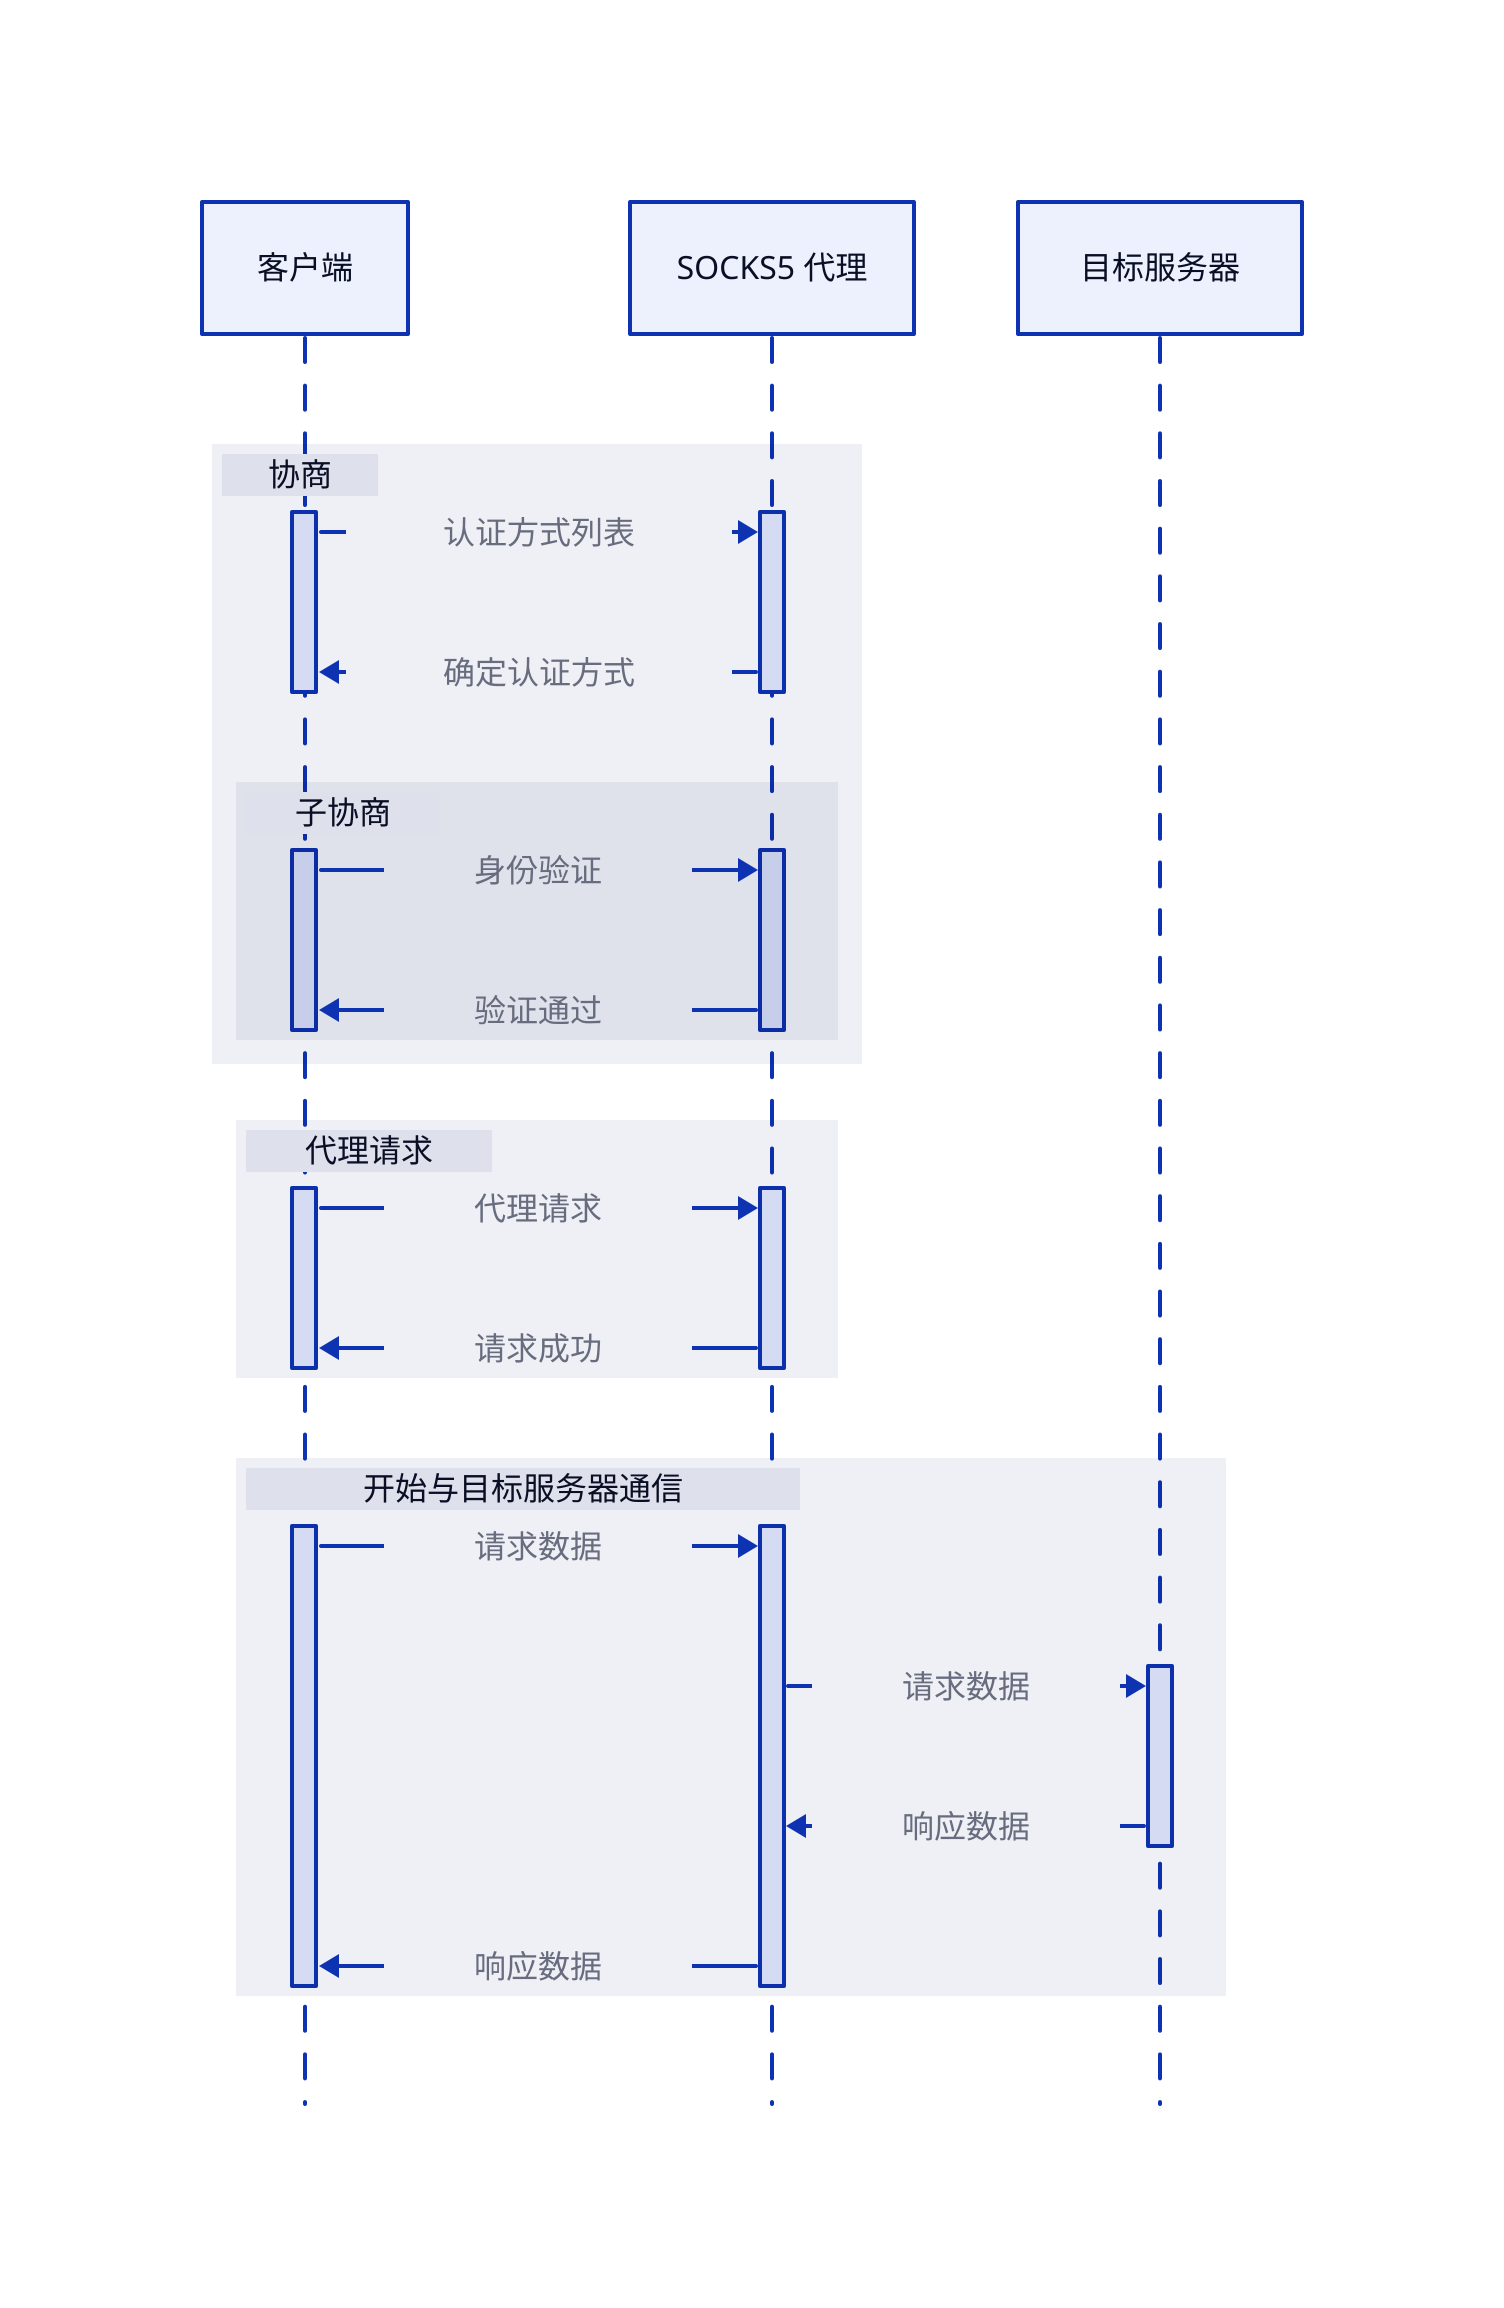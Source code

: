 shape: sequence_diagram
client: 客户端
proxy: SOCKS5 代理
dst: 目标服务器
"　协商　": {
  client.step1 -> proxy.step1: "　　认证方式列表　　"
  proxy.step1 -> client.step1: "　　确定认证方式　　"
  "　子协商　": {
    client.step2 -> proxy.step2: "　　身份验证　　"
    proxy.step2 -> client.step2: "　　验证通过　　"
  }
}
"　 代理请求 　": {
  client.step3 -> proxy.step3: "　　代理请求　　"
  proxy.step3 -> client.step3: "　　请求成功　　"
}
"　　　开始与目标服务器通信 　": {
  client.step4 -> proxy.step4: "　　请求数据　　"
  proxy.step4 -> dst.step4: "　　请求数据　　"
  dst.step4 -> proxy.step4: "　　响应数据　　"
  proxy.step4 -> client.step4: "　　响应数据　　"
}